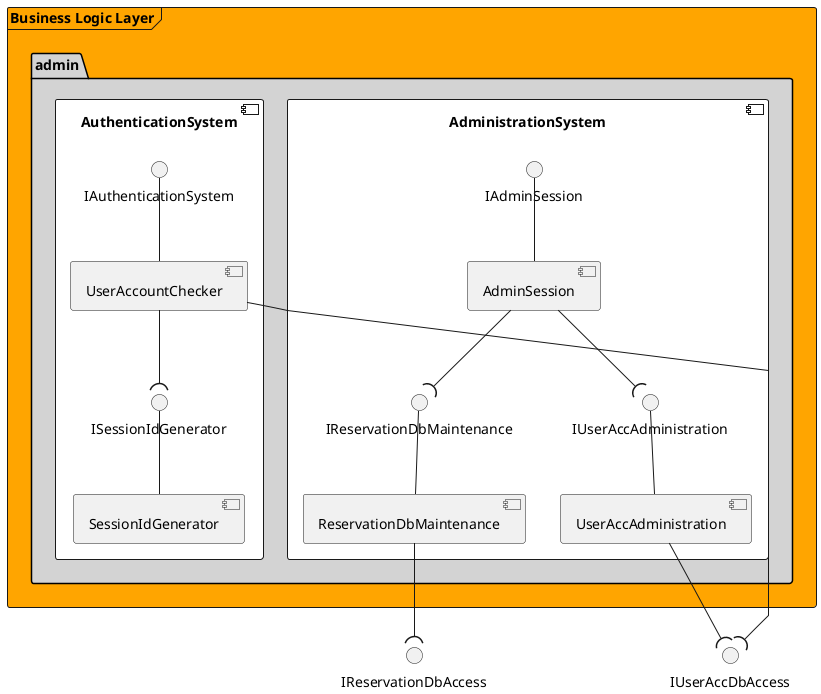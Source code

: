 @startuml

'skinparam linetype ortho
skinparam linetype polyline
'skinparam monochrome true

skinparam package {
    backgroundColor lightgrey
}


    frame "Business Logic Layer" #orange {
        package "admin" {
            component AdministrationSystem #white {
                IAdminSession -- [AdminSession]
                IUserAccAdministration -- [UserAccAdministration]
                IReservationDbMaintenance -- [ReservationDbMaintenance]

                AdminSession --( IUserAccAdministration
                AdminSession --( IReservationDbMaintenance
            }

            component AuthenticationSystem #white {
                IAuthenticationSystem -- [UserAccountChecker]
                ISessionIdGenerator -- [SessionIdGenerator]

                UserAccountChecker --( ISessionIdGenerator
            }
        }
    }

    '##------------------------------##
    '## Business Logic to Data Layer ##
    '##------------------------------##
    IUserAccDbAccess )-- UserAccountChecker

    UserAccAdministration --( IUserAccDbAccess
    ReservationDbMaintenance --( IReservationDbAccess

@enduml